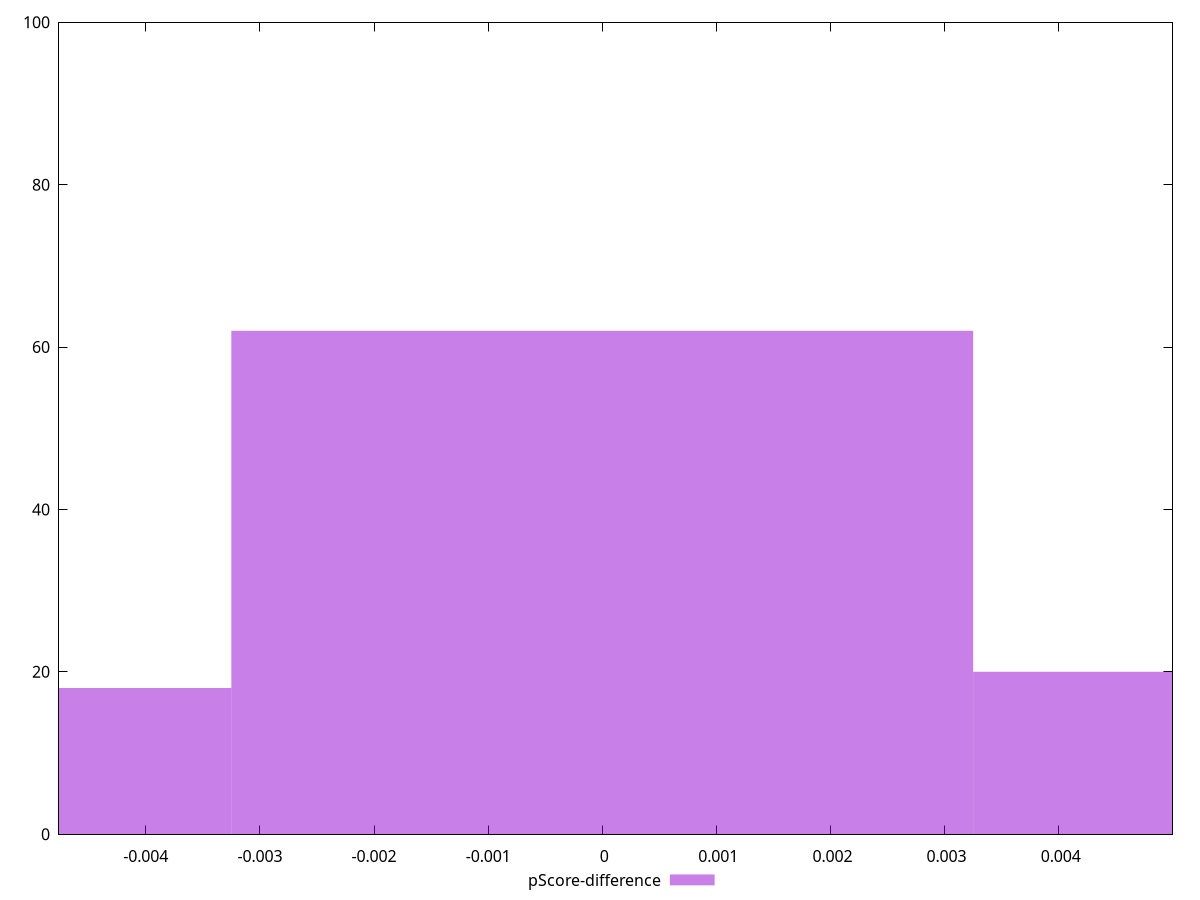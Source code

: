 reset

$pScoreDifference <<EOF
-0.006501598218923753 18
0 62
0.006501598218923753 20
EOF

set key outside below
set boxwidth 0.006501598218923753
set xrange [-0.004761099828218596:0.004997548761539683]
set yrange [0:100]
set trange [0:100]
set style fill transparent solid 0.5 noborder
set terminal svg size 640, 490 enhanced background rgb 'white'
set output "reports/report_00027_2021-02-24T12-40-31.850Z/first-cpu-idle/samples/agenda/pScore-difference/histogram.svg"

plot $pScoreDifference title "pScore-difference" with boxes

reset
